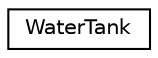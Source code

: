digraph "Graphical Class Hierarchy"
{
 // LATEX_PDF_SIZE
  edge [fontname="Helvetica",fontsize="10",labelfontname="Helvetica",labelfontsize="10"];
  node [fontname="Helvetica",fontsize="10",shape=record];
  rankdir="LR";
  Node0 [label="WaterTank",height=0.2,width=0.4,color="black", fillcolor="white", style="filled",URL="$class_water_tank.html",tooltip=" "];
}
